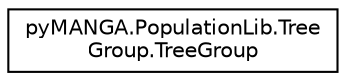 digraph "Graphical Class Hierarchy"
{
  edge [fontname="Helvetica",fontsize="10",labelfontname="Helvetica",labelfontsize="10"];
  node [fontname="Helvetica",fontsize="10",shape=record];
  rankdir="LR";
  Node1 [label="pyMANGA.PopulationLib.Tree\lGroup.TreeGroup",height=0.2,width=0.4,color="black", fillcolor="white", style="filled",URL="$classpyMANGA_1_1PopulationLib_1_1TreeGroup_1_1TreeGroup.html"];
}
